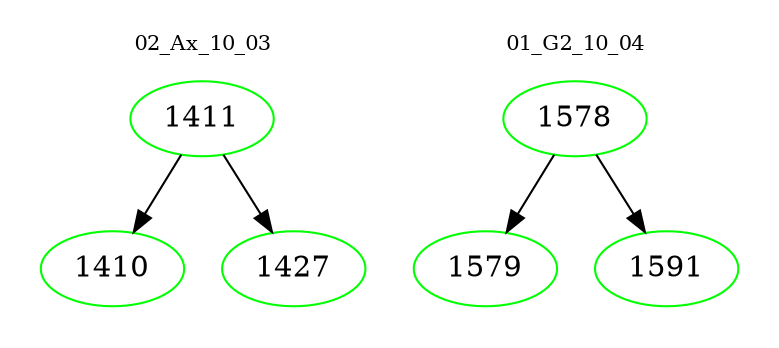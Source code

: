 digraph{
subgraph cluster_0 {
color = white
label = "02_Ax_10_03";
fontsize=10;
T0_1411 [label="1411", color="green"]
T0_1411 -> T0_1410 [color="black"]
T0_1410 [label="1410", color="green"]
T0_1411 -> T0_1427 [color="black"]
T0_1427 [label="1427", color="green"]
}
subgraph cluster_1 {
color = white
label = "01_G2_10_04";
fontsize=10;
T1_1578 [label="1578", color="green"]
T1_1578 -> T1_1579 [color="black"]
T1_1579 [label="1579", color="green"]
T1_1578 -> T1_1591 [color="black"]
T1_1591 [label="1591", color="green"]
}
}

